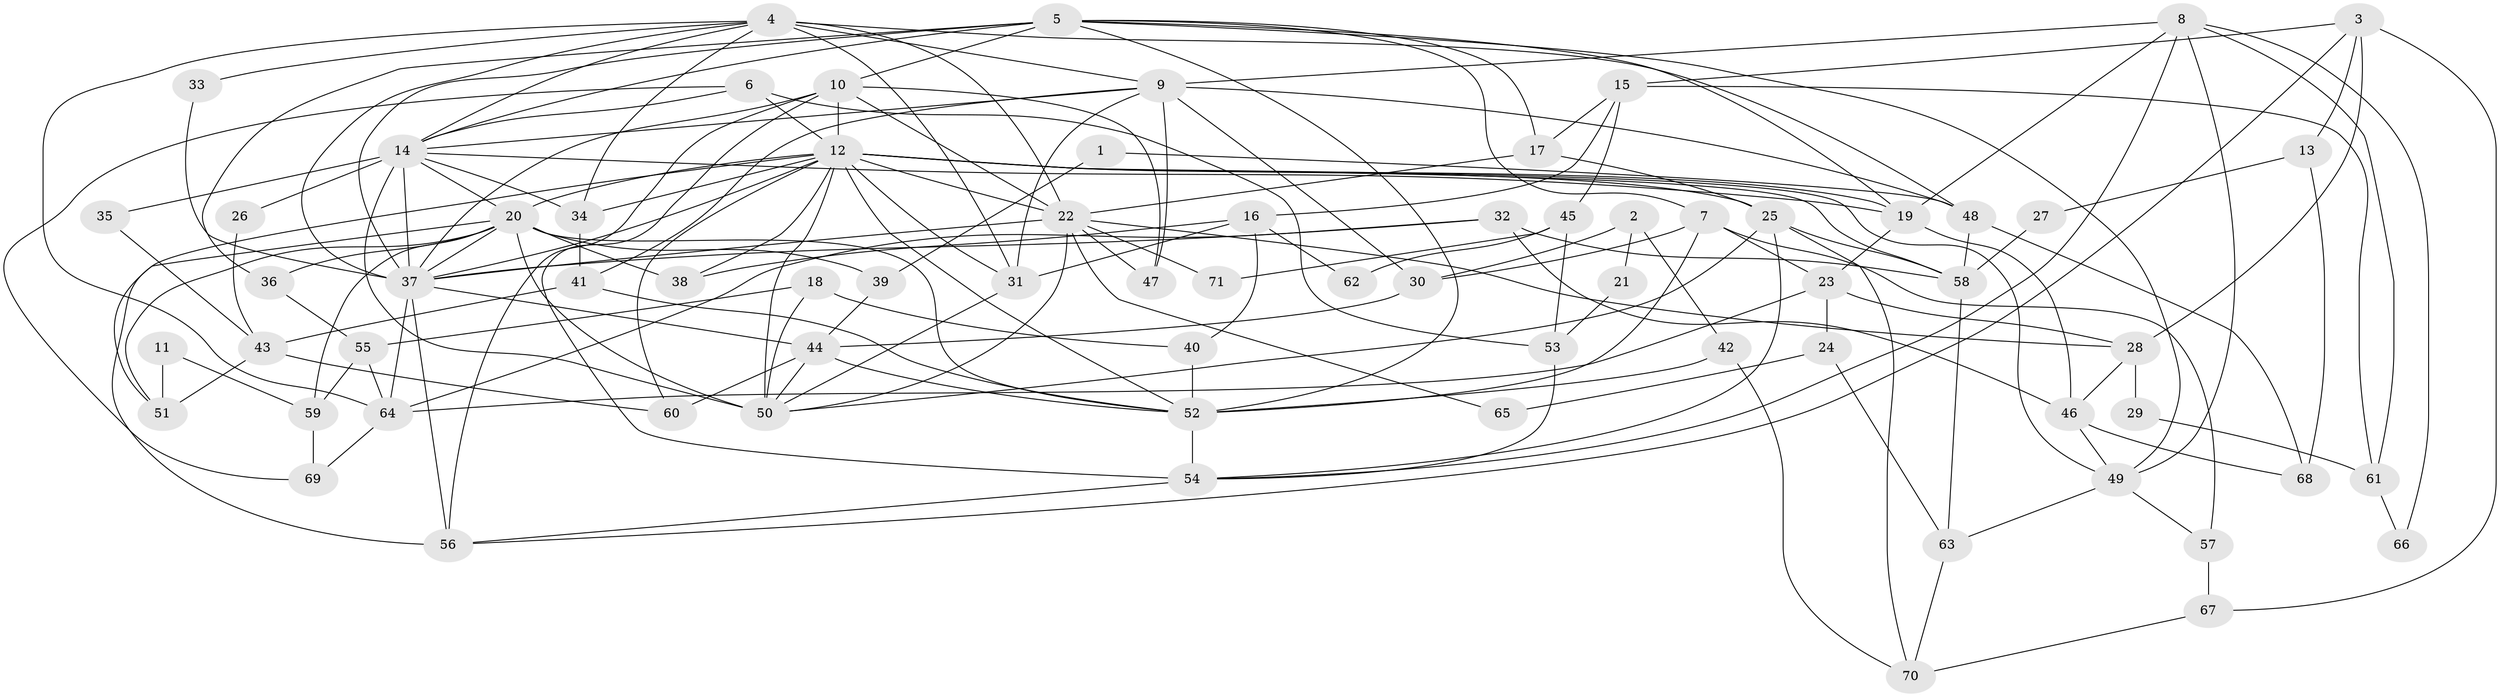 // original degree distribution, {2: 0.1694915254237288, 3: 0.2033898305084746, 5: 0.1694915254237288, 4: 0.3050847457627119, 6: 0.1016949152542373, 7: 0.03389830508474576, 8: 0.01694915254237288}
// Generated by graph-tools (version 1.1) at 2025/51/03/04/25 22:51:16]
// undirected, 71 vertices, 169 edges
graph export_dot {
  node [color=gray90,style=filled];
  1;
  2;
  3;
  4;
  5;
  6;
  7;
  8;
  9;
  10;
  11;
  12;
  13;
  14;
  15;
  16;
  17;
  18;
  19;
  20;
  21;
  22;
  23;
  24;
  25;
  26;
  27;
  28;
  29;
  30;
  31;
  32;
  33;
  34;
  35;
  36;
  37;
  38;
  39;
  40;
  41;
  42;
  43;
  44;
  45;
  46;
  47;
  48;
  49;
  50;
  51;
  52;
  53;
  54;
  55;
  56;
  57;
  58;
  59;
  60;
  61;
  62;
  63;
  64;
  65;
  66;
  67;
  68;
  69;
  70;
  71;
  1 -- 39 [weight=1.0];
  1 -- 48 [weight=1.0];
  2 -- 21 [weight=1.0];
  2 -- 30 [weight=1.0];
  2 -- 42 [weight=1.0];
  3 -- 13 [weight=1.0];
  3 -- 15 [weight=1.0];
  3 -- 28 [weight=1.0];
  3 -- 56 [weight=1.0];
  3 -- 67 [weight=1.0];
  4 -- 9 [weight=1.0];
  4 -- 14 [weight=1.0];
  4 -- 22 [weight=2.0];
  4 -- 31 [weight=1.0];
  4 -- 33 [weight=1.0];
  4 -- 34 [weight=1.0];
  4 -- 37 [weight=1.0];
  4 -- 48 [weight=1.0];
  4 -- 64 [weight=1.0];
  5 -- 7 [weight=1.0];
  5 -- 10 [weight=1.0];
  5 -- 14 [weight=2.0];
  5 -- 17 [weight=1.0];
  5 -- 19 [weight=1.0];
  5 -- 36 [weight=1.0];
  5 -- 37 [weight=1.0];
  5 -- 49 [weight=1.0];
  5 -- 52 [weight=1.0];
  6 -- 12 [weight=1.0];
  6 -- 14 [weight=1.0];
  6 -- 53 [weight=1.0];
  6 -- 69 [weight=1.0];
  7 -- 23 [weight=1.0];
  7 -- 30 [weight=1.0];
  7 -- 52 [weight=2.0];
  7 -- 57 [weight=1.0];
  8 -- 9 [weight=1.0];
  8 -- 19 [weight=1.0];
  8 -- 49 [weight=1.0];
  8 -- 54 [weight=1.0];
  8 -- 61 [weight=1.0];
  8 -- 66 [weight=1.0];
  9 -- 14 [weight=1.0];
  9 -- 30 [weight=1.0];
  9 -- 31 [weight=1.0];
  9 -- 41 [weight=1.0];
  9 -- 47 [weight=1.0];
  9 -- 48 [weight=1.0];
  10 -- 12 [weight=2.0];
  10 -- 22 [weight=1.0];
  10 -- 37 [weight=1.0];
  10 -- 47 [weight=1.0];
  10 -- 54 [weight=1.0];
  10 -- 56 [weight=1.0];
  11 -- 51 [weight=1.0];
  11 -- 59 [weight=1.0];
  12 -- 19 [weight=1.0];
  12 -- 20 [weight=1.0];
  12 -- 22 [weight=2.0];
  12 -- 25 [weight=1.0];
  12 -- 31 [weight=1.0];
  12 -- 34 [weight=1.0];
  12 -- 37 [weight=1.0];
  12 -- 38 [weight=2.0];
  12 -- 49 [weight=1.0];
  12 -- 50 [weight=2.0];
  12 -- 51 [weight=1.0];
  12 -- 52 [weight=1.0];
  12 -- 58 [weight=1.0];
  12 -- 60 [weight=1.0];
  13 -- 27 [weight=1.0];
  13 -- 68 [weight=1.0];
  14 -- 19 [weight=1.0];
  14 -- 20 [weight=1.0];
  14 -- 26 [weight=1.0];
  14 -- 34 [weight=1.0];
  14 -- 35 [weight=1.0];
  14 -- 37 [weight=1.0];
  14 -- 50 [weight=1.0];
  15 -- 16 [weight=1.0];
  15 -- 17 [weight=1.0];
  15 -- 45 [weight=1.0];
  15 -- 61 [weight=1.0];
  16 -- 31 [weight=1.0];
  16 -- 38 [weight=1.0];
  16 -- 40 [weight=1.0];
  16 -- 62 [weight=1.0];
  17 -- 22 [weight=1.0];
  17 -- 25 [weight=1.0];
  18 -- 40 [weight=1.0];
  18 -- 50 [weight=1.0];
  18 -- 55 [weight=1.0];
  19 -- 23 [weight=1.0];
  19 -- 46 [weight=1.0];
  20 -- 36 [weight=1.0];
  20 -- 37 [weight=1.0];
  20 -- 38 [weight=1.0];
  20 -- 39 [weight=2.0];
  20 -- 50 [weight=1.0];
  20 -- 51 [weight=1.0];
  20 -- 52 [weight=2.0];
  20 -- 56 [weight=2.0];
  20 -- 59 [weight=1.0];
  21 -- 53 [weight=1.0];
  22 -- 28 [weight=1.0];
  22 -- 37 [weight=1.0];
  22 -- 47 [weight=1.0];
  22 -- 50 [weight=1.0];
  22 -- 65 [weight=1.0];
  22 -- 71 [weight=1.0];
  23 -- 24 [weight=1.0];
  23 -- 28 [weight=1.0];
  23 -- 64 [weight=1.0];
  24 -- 63 [weight=1.0];
  24 -- 65 [weight=1.0];
  25 -- 50 [weight=1.0];
  25 -- 54 [weight=1.0];
  25 -- 58 [weight=1.0];
  25 -- 70 [weight=1.0];
  26 -- 43 [weight=1.0];
  27 -- 58 [weight=1.0];
  28 -- 29 [weight=1.0];
  28 -- 46 [weight=1.0];
  29 -- 61 [weight=1.0];
  30 -- 44 [weight=1.0];
  31 -- 50 [weight=1.0];
  32 -- 37 [weight=1.0];
  32 -- 46 [weight=1.0];
  32 -- 58 [weight=2.0];
  32 -- 64 [weight=1.0];
  33 -- 37 [weight=1.0];
  34 -- 41 [weight=1.0];
  35 -- 43 [weight=1.0];
  36 -- 55 [weight=1.0];
  37 -- 44 [weight=1.0];
  37 -- 56 [weight=2.0];
  37 -- 64 [weight=1.0];
  39 -- 44 [weight=1.0];
  40 -- 52 [weight=2.0];
  41 -- 43 [weight=1.0];
  41 -- 52 [weight=1.0];
  42 -- 52 [weight=2.0];
  42 -- 70 [weight=1.0];
  43 -- 51 [weight=1.0];
  43 -- 60 [weight=1.0];
  44 -- 50 [weight=1.0];
  44 -- 52 [weight=2.0];
  44 -- 60 [weight=1.0];
  45 -- 53 [weight=1.0];
  45 -- 62 [weight=1.0];
  45 -- 71 [weight=1.0];
  46 -- 49 [weight=1.0];
  46 -- 68 [weight=1.0];
  48 -- 58 [weight=1.0];
  48 -- 68 [weight=1.0];
  49 -- 57 [weight=1.0];
  49 -- 63 [weight=1.0];
  52 -- 54 [weight=3.0];
  53 -- 54 [weight=1.0];
  54 -- 56 [weight=1.0];
  55 -- 59 [weight=1.0];
  55 -- 64 [weight=1.0];
  57 -- 67 [weight=1.0];
  58 -- 63 [weight=1.0];
  59 -- 69 [weight=1.0];
  61 -- 66 [weight=1.0];
  63 -- 70 [weight=1.0];
  64 -- 69 [weight=1.0];
  67 -- 70 [weight=1.0];
}
